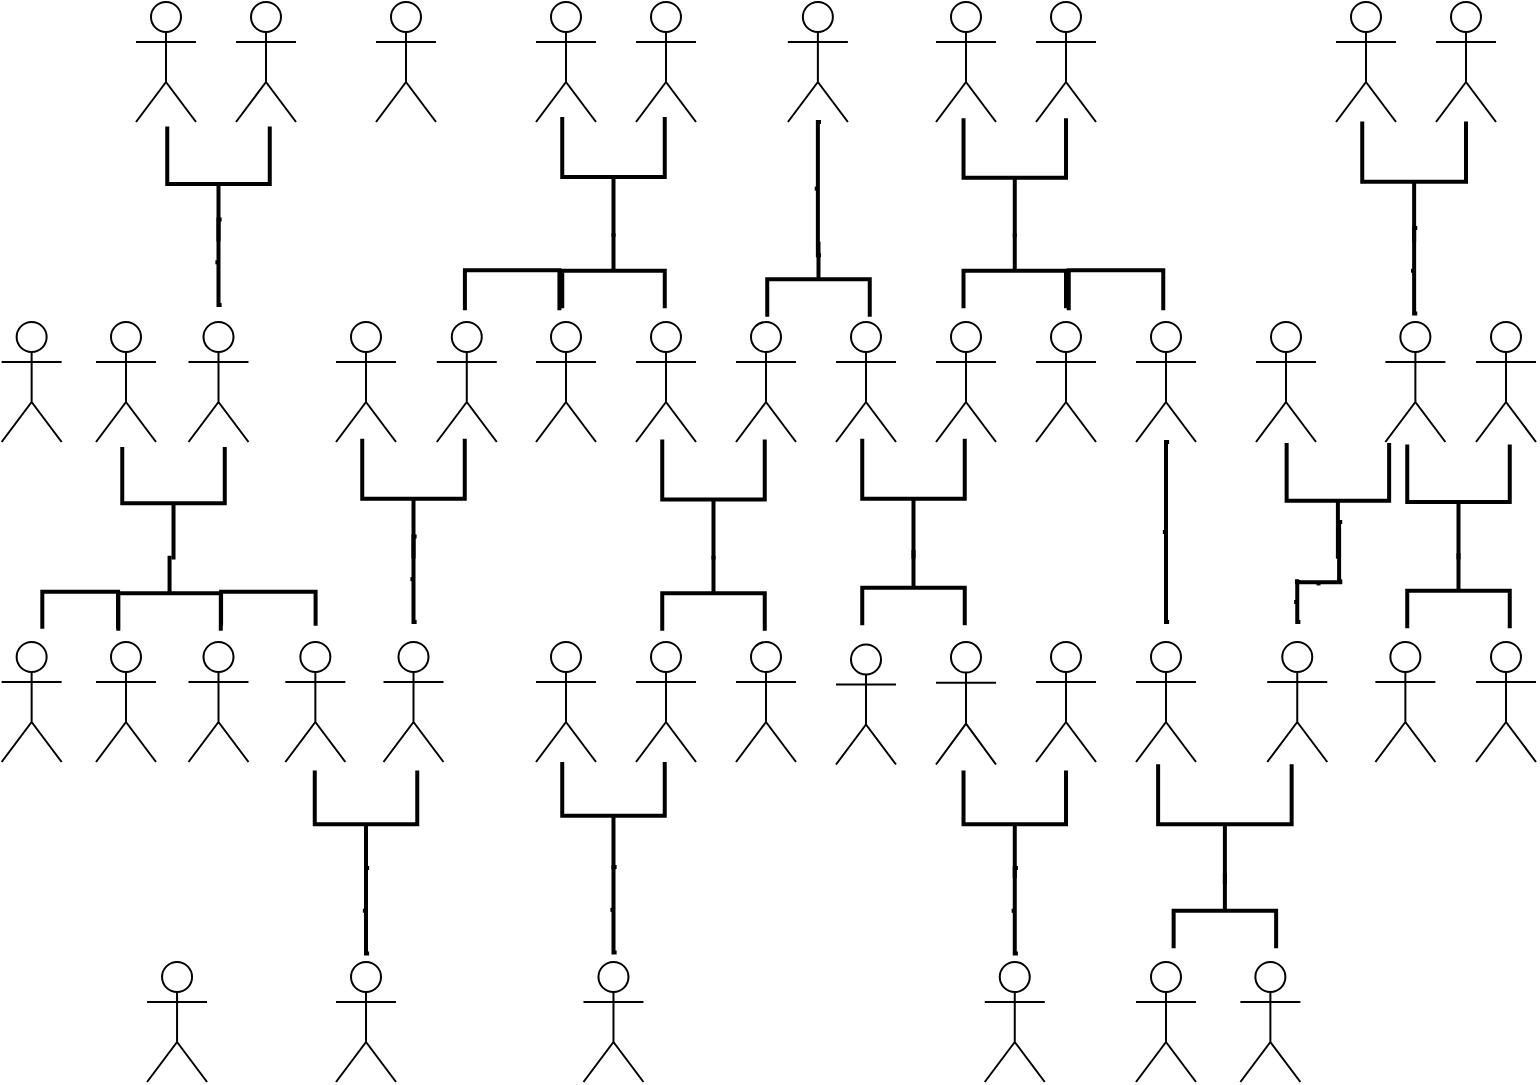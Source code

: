 <mxfile version="20.0.1" type="device"><diagram id="DD9TxKQ4ejC-mUkGg3uq" name="Page-1"><mxGraphModel dx="1185" dy="635" grid="1" gridSize="10" guides="1" tooltips="1" connect="1" arrows="1" fold="1" page="1" pageScale="1" pageWidth="827" pageHeight="1169" math="0" shadow="0"><root><mxCell id="0"/><mxCell id="1" parent="0"/><mxCell id="oW7RX47EJd2HNgfBa5a3-1" value="" style="shape=umlActor;verticalLabelPosition=bottom;verticalAlign=top;html=1;outlineConnect=0;" vertex="1" parent="1"><mxGeometry x="530" y="20" width="30" height="60" as="geometry"/></mxCell><mxCell id="oW7RX47EJd2HNgfBa5a3-2" value="" style="shape=umlActor;verticalLabelPosition=bottom;verticalAlign=top;html=1;outlineConnect=0;" vertex="1" parent="1"><mxGeometry x="330" y="20" width="30" height="60" as="geometry"/></mxCell><mxCell id="oW7RX47EJd2HNgfBa5a3-3" value="" style="shape=umlActor;verticalLabelPosition=bottom;verticalAlign=top;html=1;outlineConnect=0;" vertex="1" parent="1"><mxGeometry x="680" y="20" width="30" height="60" as="geometry"/></mxCell><mxCell id="oW7RX47EJd2HNgfBa5a3-4" value="" style="shape=umlActor;verticalLabelPosition=bottom;verticalAlign=top;html=1;outlineConnect=0;" vertex="1" parent="1"><mxGeometry x="80" y="20" width="30" height="60" as="geometry"/></mxCell><mxCell id="oW7RX47EJd2HNgfBa5a3-5" value="" style="shape=umlActor;verticalLabelPosition=bottom;verticalAlign=top;html=1;outlineConnect=0;" vertex="1" parent="1"><mxGeometry x="130" y="20" width="30" height="60" as="geometry"/></mxCell><mxCell id="oW7RX47EJd2HNgfBa5a3-6" value="" style="shape=umlActor;verticalLabelPosition=bottom;verticalAlign=top;html=1;outlineConnect=0;" vertex="1" parent="1"><mxGeometry x="380" y="180" width="30" height="60" as="geometry"/></mxCell><mxCell id="oW7RX47EJd2HNgfBa5a3-7" value="" style="shape=umlActor;verticalLabelPosition=bottom;verticalAlign=top;html=1;outlineConnect=0;" vertex="1" parent="1"><mxGeometry x="730" y="20" width="30" height="60" as="geometry"/></mxCell><mxCell id="oW7RX47EJd2HNgfBa5a3-8" value="" style="shape=umlActor;verticalLabelPosition=bottom;verticalAlign=top;html=1;outlineConnect=0;" vertex="1" parent="1"><mxGeometry x="330" y="180" width="30" height="60" as="geometry"/></mxCell><mxCell id="oW7RX47EJd2HNgfBa5a3-9" value="" style="shape=umlActor;verticalLabelPosition=bottom;verticalAlign=top;html=1;outlineConnect=0;" vertex="1" parent="1"><mxGeometry x="530" y="180" width="30" height="60" as="geometry"/></mxCell><mxCell id="oW7RX47EJd2HNgfBa5a3-10" value="" style="shape=umlActor;verticalLabelPosition=bottom;verticalAlign=top;html=1;outlineConnect=0;" vertex="1" parent="1"><mxGeometry x="480" y="180" width="30" height="60" as="geometry"/></mxCell><mxCell id="oW7RX47EJd2HNgfBa5a3-11" value="" style="shape=umlActor;verticalLabelPosition=bottom;verticalAlign=top;html=1;outlineConnect=0;" vertex="1" parent="1"><mxGeometry x="480" y="20" width="30" height="60" as="geometry"/></mxCell><mxCell id="oW7RX47EJd2HNgfBa5a3-12" value="" style="shape=umlActor;verticalLabelPosition=bottom;verticalAlign=top;html=1;outlineConnect=0;" vertex="1" parent="1"><mxGeometry x="280" y="20" width="30" height="60" as="geometry"/></mxCell><mxCell id="oW7RX47EJd2HNgfBa5a3-13" value="" style="shape=umlActor;verticalLabelPosition=bottom;verticalAlign=top;html=1;outlineConnect=0;" vertex="1" parent="1"><mxGeometry x="106.25" y="340" width="30" height="60" as="geometry"/></mxCell><mxCell id="oW7RX47EJd2HNgfBa5a3-28" value="" style="shape=umlActor;verticalLabelPosition=bottom;verticalAlign=top;html=1;outlineConnect=0;" vertex="1" parent="1"><mxGeometry x="750" y="180" width="30" height="60" as="geometry"/></mxCell><mxCell id="oW7RX47EJd2HNgfBa5a3-29" value="" style="shape=umlActor;verticalLabelPosition=bottom;verticalAlign=top;html=1;outlineConnect=0;" vertex="1" parent="1"><mxGeometry x="704.69" y="180" width="30" height="60" as="geometry"/></mxCell><mxCell id="oW7RX47EJd2HNgfBa5a3-30" value="" style="shape=umlActor;verticalLabelPosition=bottom;verticalAlign=top;html=1;outlineConnect=0;" vertex="1" parent="1"><mxGeometry x="580" y="340" width="30" height="60" as="geometry"/></mxCell><mxCell id="oW7RX47EJd2HNgfBa5a3-31" value="" style="shape=umlActor;verticalLabelPosition=bottom;verticalAlign=top;html=1;outlineConnect=0;" vertex="1" parent="1"><mxGeometry x="154.68" y="340" width="30" height="60" as="geometry"/></mxCell><mxCell id="oW7RX47EJd2HNgfBa5a3-32" value="" style="shape=umlActor;verticalLabelPosition=bottom;verticalAlign=top;html=1;outlineConnect=0;" vertex="1" parent="1"><mxGeometry x="750" y="340" width="30" height="60" as="geometry"/></mxCell><mxCell id="oW7RX47EJd2HNgfBa5a3-38" value="" style="shape=umlActor;verticalLabelPosition=bottom;verticalAlign=top;html=1;outlineConnect=0;" vertex="1" parent="1"><mxGeometry x="280" y="180" width="30" height="60" as="geometry"/></mxCell><mxCell id="oW7RX47EJd2HNgfBa5a3-39" value="" style="shape=umlActor;verticalLabelPosition=bottom;verticalAlign=top;html=1;outlineConnect=0;" vertex="1" parent="1"><mxGeometry x="106.25" y="180" width="30" height="60" as="geometry"/></mxCell><mxCell id="oW7RX47EJd2HNgfBa5a3-40" value="" style="shape=umlActor;verticalLabelPosition=bottom;verticalAlign=top;html=1;outlineConnect=0;" vertex="1" parent="1"><mxGeometry x="12.82" y="340" width="30" height="60" as="geometry"/></mxCell><mxCell id="oW7RX47EJd2HNgfBa5a3-41" value="" style="shape=umlActor;verticalLabelPosition=bottom;verticalAlign=top;html=1;outlineConnect=0;" vertex="1" parent="1"><mxGeometry x="60" y="180" width="30" height="60" as="geometry"/></mxCell><mxCell id="oW7RX47EJd2HNgfBa5a3-42" value="" style="shape=umlActor;verticalLabelPosition=bottom;verticalAlign=top;html=1;outlineConnect=0;" vertex="1" parent="1"><mxGeometry x="60" y="340" width="30" height="60" as="geometry"/></mxCell><mxCell id="oW7RX47EJd2HNgfBa5a3-46" value="" style="strokeWidth=2;html=1;shape=mxgraph.flowchart.annotation_2;align=left;labelPosition=right;pointerEvents=1;rotation=-90;" vertex="1" parent="1"><mxGeometry x="688.91" y="83.91" width="60.31" height="51.88" as="geometry"/></mxCell><mxCell id="oW7RX47EJd2HNgfBa5a3-47" value="" style="strokeWidth=2;html=1;shape=mxgraph.flowchart.annotation_2;align=left;labelPosition=right;pointerEvents=1;rotation=-90;" vertex="1" parent="1"><mxGeometry x="489.7" y="82.2" width="59.37" height="51.25" as="geometry"/></mxCell><mxCell id="oW7RX47EJd2HNgfBa5a3-48" value="" style="strokeWidth=2;html=1;shape=mxgraph.flowchart.annotation_2;align=left;labelPosition=right;pointerEvents=1;rotation=-90;" vertex="1" parent="1"><mxGeometry x="92.5" y="85.32" width="57.5" height="51.25" as="geometry"/></mxCell><mxCell id="oW7RX47EJd2HNgfBa5a3-49" value="" style="strokeWidth=2;html=1;shape=mxgraph.flowchart.annotation_2;align=left;labelPosition=right;pointerEvents=1;rotation=-90;" vertex="1" parent="1"><mxGeometry x="288.75" y="81.88" width="60" height="51.25" as="geometry"/></mxCell><mxCell id="oW7RX47EJd2HNgfBa5a3-50" value="" style="strokeWidth=2;html=1;shape=mxgraph.flowchart.annotation_2;align=left;labelPosition=right;pointerEvents=1;rotation=-90;" vertex="1" parent="1"><mxGeometry x="712.5" y="244.38" width="57.5" height="51.25" as="geometry"/></mxCell><mxCell id="oW7RX47EJd2HNgfBa5a3-51" value="" style="strokeWidth=2;html=1;shape=mxgraph.flowchart.annotation_2;align=left;labelPosition=right;pointerEvents=1;rotation=90;" vertex="1" parent="1"><mxGeometry x="300" y="128.75" width="37.5" height="51.25" as="geometry"/></mxCell><mxCell id="oW7RX47EJd2HNgfBa5a3-54" value="" style="strokeWidth=2;html=1;shape=mxgraph.flowchart.annotation_2;align=left;labelPosition=right;pointerEvents=1;rotation=0;" vertex="1" parent="1"><mxGeometry x="119.69" y="128.75" width="3.12" height="42.81" as="geometry"/></mxCell><mxCell id="oW7RX47EJd2HNgfBa5a3-55" value="" style="strokeWidth=2;html=1;shape=mxgraph.flowchart.annotation_2;align=left;labelPosition=right;pointerEvents=1;rotation=90;" vertex="1" parent="1"><mxGeometry x="500.63" y="128.75" width="37.5" height="51.25" as="geometry"/></mxCell><mxCell id="oW7RX47EJd2HNgfBa5a3-58" value="" style="strokeWidth=2;html=1;shape=mxgraph.flowchart.annotation_1;align=left;pointerEvents=1;rotation=90;" vertex="1" parent="1"><mxGeometry x="258.08" y="140.44" width="20" height="47.26" as="geometry"/></mxCell><mxCell id="oW7RX47EJd2HNgfBa5a3-59" value="" style="shape=umlActor;verticalLabelPosition=bottom;verticalAlign=top;html=1;outlineConnect=0;" vertex="1" parent="1"><mxGeometry x="230.39" y="180" width="30" height="60" as="geometry"/></mxCell><mxCell id="oW7RX47EJd2HNgfBa5a3-60" value="" style="strokeWidth=2;html=1;shape=mxgraph.flowchart.annotation_2;align=left;labelPosition=right;pointerEvents=1;rotation=-90;" vertex="1" parent="1"><mxGeometry x="338.75" y="243.13" width="60" height="51.25" as="geometry"/></mxCell><mxCell id="oW7RX47EJd2HNgfBa5a3-61" value="" style="strokeWidth=2;html=1;shape=mxgraph.flowchart.annotation_2;align=left;labelPosition=right;pointerEvents=1;rotation=-90;" vertex="1" parent="1"><mxGeometry x="70.63" y="245.01" width="56.25" height="51.25" as="geometry"/></mxCell><mxCell id="oW7RX47EJd2HNgfBa5a3-62" value="" style="strokeWidth=2;html=1;shape=mxgraph.flowchart.annotation_1;align=left;pointerEvents=1;rotation=90;" vertex="1" parent="1"><mxGeometry x="560" y="140.44" width="20" height="47.26" as="geometry"/></mxCell><mxCell id="oW7RX47EJd2HNgfBa5a3-63" value="" style="strokeWidth=2;html=1;shape=mxgraph.flowchart.annotation_1;align=left;pointerEvents=1;rotation=90;" vertex="1" parent="1"><mxGeometry x="137.66" y="299.75" width="17.02" height="47.26" as="geometry"/></mxCell><mxCell id="oW7RX47EJd2HNgfBa5a3-64" value="" style="strokeWidth=2;html=1;shape=mxgraph.flowchart.annotation_2;align=left;labelPosition=right;pointerEvents=1;rotation=90;" vertex="1" parent="1"><mxGeometry x="78.03" y="290" width="37.5" height="51.25" as="geometry"/></mxCell><mxCell id="oW7RX47EJd2HNgfBa5a3-65" value="" style="strokeWidth=2;html=1;shape=mxgraph.flowchart.annotation_1;align=left;pointerEvents=1;rotation=90;" vertex="1" parent="1"><mxGeometry x="42.82" y="305.2" width="18.55" height="37.88" as="geometry"/></mxCell><mxCell id="oW7RX47EJd2HNgfBa5a3-66" value="" style="shape=umlActor;verticalLabelPosition=bottom;verticalAlign=top;html=1;outlineConnect=0;" vertex="1" parent="1"><mxGeometry x="430" y="180" width="30" height="60" as="geometry"/></mxCell><mxCell id="oW7RX47EJd2HNgfBa5a3-67" value="" style="shape=umlActor;verticalLabelPosition=bottom;verticalAlign=top;html=1;outlineConnect=0;" vertex="1" parent="1"><mxGeometry x="280" y="340" width="30" height="60" as="geometry"/></mxCell><mxCell id="oW7RX47EJd2HNgfBa5a3-68" value="" style="shape=umlActor;verticalLabelPosition=bottom;verticalAlign=top;html=1;outlineConnect=0;" vertex="1" parent="1"><mxGeometry x="330" y="340" width="30" height="60" as="geometry"/></mxCell><mxCell id="oW7RX47EJd2HNgfBa5a3-69" value="" style="shape=umlActor;verticalLabelPosition=bottom;verticalAlign=top;html=1;outlineConnect=0;" vertex="1" parent="1"><mxGeometry x="580" y="180" width="30" height="60" as="geometry"/></mxCell><mxCell id="oW7RX47EJd2HNgfBa5a3-70" value="" style="shape=umlActor;verticalLabelPosition=bottom;verticalAlign=top;html=1;outlineConnect=0;" vertex="1" parent="1"><mxGeometry x="180.01" y="500" width="30" height="60" as="geometry"/></mxCell><mxCell id="oW7RX47EJd2HNgfBa5a3-71" value="" style="shape=umlActor;verticalLabelPosition=bottom;verticalAlign=top;html=1;outlineConnect=0;" vertex="1" parent="1"><mxGeometry x="203.75" y="340" width="30" height="60" as="geometry"/></mxCell><mxCell id="oW7RX47EJd2HNgfBa5a3-72" value="" style="shape=umlActor;verticalLabelPosition=bottom;verticalAlign=top;html=1;outlineConnect=0;" vertex="1" parent="1"><mxGeometry x="645.63" y="340" width="30" height="60" as="geometry"/></mxCell><mxCell id="oW7RX47EJd2HNgfBa5a3-73" value="" style="shape=umlActor;verticalLabelPosition=bottom;verticalAlign=top;html=1;outlineConnect=0;" vertex="1" parent="1"><mxGeometry x="699.69" y="340" width="30" height="60" as="geometry"/></mxCell><mxCell id="oW7RX47EJd2HNgfBa5a3-74" value="" style="shape=umlActor;verticalLabelPosition=bottom;verticalAlign=top;html=1;outlineConnect=0;" vertex="1" parent="1"><mxGeometry x="640" y="180" width="30" height="60" as="geometry"/></mxCell><mxCell id="oW7RX47EJd2HNgfBa5a3-76" value="" style="strokeWidth=2;html=1;shape=mxgraph.flowchart.annotation_2;align=left;labelPosition=right;pointerEvents=1;rotation=0;" vertex="1" parent="1"><mxGeometry x="717.51" y="132.97" width="3.12" height="42.81" as="geometry"/></mxCell><mxCell id="oW7RX47EJd2HNgfBa5a3-77" value="" style="strokeWidth=2;html=1;shape=mxgraph.flowchart.annotation_2;align=left;labelPosition=right;pointerEvents=1;rotation=-90;" vertex="1" parent="1"><mxGeometry x="652.04" y="243.79" width="57.81" height="51.25" as="geometry"/></mxCell><mxCell id="oW7RX47EJd2HNgfBa5a3-78" value="" style="strokeWidth=2;html=1;shape=mxgraph.flowchart.annotation_2;align=left;labelPosition=right;pointerEvents=1;rotation=90;" vertex="1" parent="1"><mxGeometry x="722.5" y="288.75" width="37.5" height="51.25" as="geometry"/></mxCell><mxCell id="oW7RX47EJd2HNgfBa5a3-79" value="" style="strokeWidth=2;html=1;shape=mxgraph.flowchart.annotation_2;align=left;labelPosition=right;pointerEvents=1;rotation=0;" vertex="1" parent="1"><mxGeometry x="680" y="280" width="3.12" height="30" as="geometry"/></mxCell><mxCell id="oW7RX47EJd2HNgfBa5a3-80" value="" style="strokeWidth=2;html=1;shape=mxgraph.flowchart.annotation_2;align=left;labelPosition=right;pointerEvents=1;rotation=-90;" vertex="1" parent="1"><mxGeometry x="669.7" y="299.38" width="3.12" height="21.56" as="geometry"/></mxCell><mxCell id="oW7RX47EJd2HNgfBa5a3-81" value="" style="strokeWidth=2;html=1;shape=mxgraph.flowchart.annotation_2;align=left;labelPosition=right;pointerEvents=1;rotation=0;" vertex="1" parent="1"><mxGeometry x="659.07" y="310" width="3.12" height="20" as="geometry"/></mxCell><mxCell id="oW7RX47EJd2HNgfBa5a3-82" value="" style="shape=umlActor;verticalLabelPosition=bottom;verticalAlign=top;html=1;outlineConnect=0;" vertex="1" parent="1"><mxGeometry x="180" y="180" width="30" height="60" as="geometry"/></mxCell><mxCell id="oW7RX47EJd2HNgfBa5a3-83" value="" style="strokeWidth=2;html=1;shape=mxgraph.flowchart.annotation_2;align=left;labelPosition=right;pointerEvents=1;rotation=-90;" vertex="1" parent="1"><mxGeometry x="188.75" y="242.7" width="60" height="51.25" as="geometry"/></mxCell><mxCell id="oW7RX47EJd2HNgfBa5a3-84" value="" style="strokeWidth=2;html=1;shape=mxgraph.flowchart.annotation_2;align=left;labelPosition=right;pointerEvents=1;rotation=-90;" vertex="1" parent="1"><mxGeometry x="168.13" y="405.51" width="53.75" height="51.25" as="geometry"/></mxCell><mxCell id="oW7RX47EJd2HNgfBa5a3-85" value="" style="strokeWidth=2;html=1;shape=mxgraph.flowchart.annotation_2;align=left;labelPosition=right;pointerEvents=1;rotation=0;" vertex="1" parent="1"><mxGeometry x="217.19" y="287.19" width="3.12" height="42.81" as="geometry"/></mxCell><mxCell id="oW7RX47EJd2HNgfBa5a3-86" value="" style="strokeWidth=2;html=1;shape=mxgraph.flowchart.annotation_2;align=left;labelPosition=right;pointerEvents=1;rotation=0;" vertex="1" parent="1"><mxGeometry x="593.44" y="240" width="3.12" height="90" as="geometry"/></mxCell><mxCell id="oW7RX47EJd2HNgfBa5a3-88" value="" style="strokeWidth=2;html=1;shape=mxgraph.flowchart.annotation_2;align=left;labelPosition=right;pointerEvents=1;rotation=-90;" vertex="1" parent="1"><mxGeometry x="438.75" y="242.7" width="60" height="51.25" as="geometry"/></mxCell><mxCell id="oW7RX47EJd2HNgfBa5a3-89" value="" style="strokeWidth=2;html=1;shape=mxgraph.flowchart.annotation_2;align=left;labelPosition=right;pointerEvents=1;rotation=90;" vertex="1" parent="1"><mxGeometry x="350" y="290" width="37.5" height="51.25" as="geometry"/></mxCell><mxCell id="oW7RX47EJd2HNgfBa5a3-90" value="" style="shape=umlActor;verticalLabelPosition=bottom;verticalAlign=top;html=1;outlineConnect=0;" vertex="1" parent="1"><mxGeometry x="200" y="20" width="30" height="60" as="geometry"/></mxCell><mxCell id="oW7RX47EJd2HNgfBa5a3-91" value="" style="shape=umlActor;verticalLabelPosition=bottom;verticalAlign=top;html=1;outlineConnect=0;" vertex="1" parent="1"><mxGeometry x="405.94" y="20" width="30" height="60" as="geometry"/></mxCell><mxCell id="oW7RX47EJd2HNgfBa5a3-92" value="" style="shape=umlActor;verticalLabelPosition=bottom;verticalAlign=top;html=1;outlineConnect=0;" vertex="1" parent="1"><mxGeometry x="380" y="340.0" width="30" height="60" as="geometry"/></mxCell><mxCell id="oW7RX47EJd2HNgfBa5a3-94" value="" style="strokeWidth=2;html=1;shape=mxgraph.flowchart.annotation_2;align=left;labelPosition=right;pointerEvents=1;rotation=0;" vertex="1" parent="1"><mxGeometry x="419.38" y="80" width="3.12" height="66.57" as="geometry"/></mxCell><mxCell id="oW7RX47EJd2HNgfBa5a3-95" value="" style="strokeWidth=2;html=1;shape=mxgraph.flowchart.annotation_2;align=left;labelPosition=right;pointerEvents=1;rotation=90;" vertex="1" parent="1"><mxGeometry x="402.5" y="132.97" width="37.5" height="51.25" as="geometry"/></mxCell><mxCell id="oW7RX47EJd2HNgfBa5a3-96" value="" style="shape=umlActor;verticalLabelPosition=bottom;verticalAlign=top;html=1;outlineConnect=0;" vertex="1" parent="1"><mxGeometry x="85.53" y="500" width="30" height="60" as="geometry"/></mxCell><mxCell id="oW7RX47EJd2HNgfBa5a3-97" value="" style="shape=umlActor;verticalLabelPosition=bottom;verticalAlign=top;html=1;outlineConnect=0;" vertex="1" parent="1"><mxGeometry x="430" y="341.25" width="30" height="60" as="geometry"/></mxCell><mxCell id="oW7RX47EJd2HNgfBa5a3-103" value="" style="shape=umlActor;verticalLabelPosition=bottom;verticalAlign=top;html=1;outlineConnect=0;" vertex="1" parent="1"><mxGeometry x="480" y="340" width="30" height="61.25" as="geometry"/></mxCell><mxCell id="oW7RX47EJd2HNgfBa5a3-104" value="" style="strokeWidth=2;html=1;shape=mxgraph.flowchart.annotation_2;align=left;labelPosition=right;pointerEvents=1;rotation=90;" vertex="1" parent="1"><mxGeometry x="450" y="287.19" width="37.5" height="51.25" as="geometry"/></mxCell><mxCell id="oW7RX47EJd2HNgfBa5a3-105" value="" style="strokeWidth=2;html=1;shape=mxgraph.flowchart.annotation_2;align=left;labelPosition=right;pointerEvents=1;rotation=-90;" vertex="1" parent="1"><mxGeometry x="291.87" y="401.25" width="53.75" height="51.25" as="geometry"/></mxCell><mxCell id="oW7RX47EJd2HNgfBa5a3-106" value="" style="shape=umlActor;verticalLabelPosition=bottom;verticalAlign=top;html=1;outlineConnect=0;" vertex="1" parent="1"><mxGeometry x="303.74" y="500" width="30" height="60" as="geometry"/></mxCell><mxCell id="oW7RX47EJd2HNgfBa5a3-107" value="" style="shape=umlActor;verticalLabelPosition=bottom;verticalAlign=top;html=1;outlineConnect=0;" vertex="1" parent="1"><mxGeometry x="504.38" y="500" width="30" height="60" as="geometry"/></mxCell><mxCell id="oW7RX47EJd2HNgfBa5a3-108" value="" style="shape=umlActor;verticalLabelPosition=bottom;verticalAlign=top;html=1;outlineConnect=0;" vertex="1" parent="1"><mxGeometry x="580" y="500" width="30" height="60" as="geometry"/></mxCell><mxCell id="oW7RX47EJd2HNgfBa5a3-109" value="" style="shape=umlActor;verticalLabelPosition=bottom;verticalAlign=top;html=1;outlineConnect=0;" vertex="1" parent="1"><mxGeometry x="530" y="340" width="30" height="60" as="geometry"/></mxCell><mxCell id="oW7RX47EJd2HNgfBa5a3-110" value="" style="shape=umlActor;verticalLabelPosition=bottom;verticalAlign=top;html=1;outlineConnect=0;" vertex="1" parent="1"><mxGeometry x="632.19" y="500" width="30" height="60" as="geometry"/></mxCell><mxCell id="oW7RX47EJd2HNgfBa5a3-111" value="" style="strokeWidth=2;html=1;shape=mxgraph.flowchart.annotation_2;align=left;labelPosition=right;pointerEvents=1;rotation=-90;" vertex="1" parent="1"><mxGeometry x="594.44" y="397.75" width="60" height="66.76" as="geometry"/></mxCell><mxCell id="oW7RX47EJd2HNgfBa5a3-113" value="" style="strokeWidth=2;html=1;shape=mxgraph.flowchart.annotation_2;align=left;labelPosition=right;pointerEvents=1;rotation=90;" vertex="1" parent="1"><mxGeometry x="605.69" y="448.75" width="37.5" height="51.25" as="geometry"/></mxCell><mxCell id="oW7RX47EJd2HNgfBa5a3-116" value="" style="strokeWidth=2;html=1;shape=mxgraph.flowchart.annotation_2;align=left;labelPosition=right;pointerEvents=1;rotation=-90;" vertex="1" parent="1"><mxGeometry x="492.51" y="405.5" width="53.75" height="51.25" as="geometry"/></mxCell><mxCell id="oW7RX47EJd2HNgfBa5a3-117" value="" style="strokeWidth=2;html=1;shape=mxgraph.flowchart.annotation_2;align=left;labelPosition=right;pointerEvents=1;rotation=0;" vertex="1" parent="1"><mxGeometry x="517.82" y="452.97" width="3.12" height="42.81" as="geometry"/></mxCell><mxCell id="oW7RX47EJd2HNgfBa5a3-118" value="" style="shape=umlActor;verticalLabelPosition=bottom;verticalAlign=top;html=1;outlineConnect=0;" vertex="1" parent="1"><mxGeometry x="12.82" y="180" width="30" height="60" as="geometry"/></mxCell><mxCell id="oW7RX47EJd2HNgfBa5a3-119" value="" style="strokeWidth=2;html=1;shape=mxgraph.flowchart.annotation_2;align=left;labelPosition=right;pointerEvents=1;rotation=0;" vertex="1" parent="1"><mxGeometry x="317.19" y="452.5" width="3.12" height="42.81" as="geometry"/></mxCell><mxCell id="oW7RX47EJd2HNgfBa5a3-120" value="" style="strokeWidth=2;html=1;shape=mxgraph.flowchart.annotation_2;align=left;labelPosition=right;pointerEvents=1;rotation=0;" vertex="1" parent="1"><mxGeometry x="193.44" y="452.97" width="3.12" height="42.81" as="geometry"/></mxCell></root></mxGraphModel></diagram></mxfile>